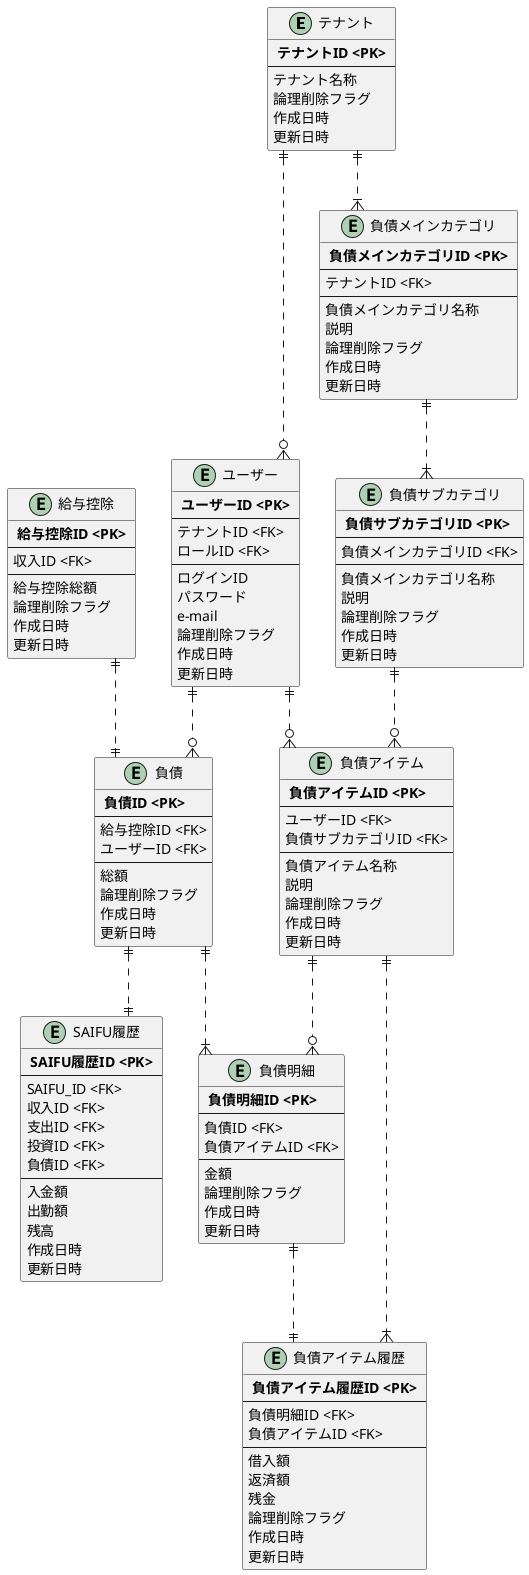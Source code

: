 @startuml ER_Concept
skinparam linetype ortho

' Entity
entity "テナント" as tenant {
  ** テナントID <PK> **
  --
  テナント名称
  論理削除フラグ
  作成日時
  更新日時
}

entity "ユーザー" as user {
  ** ユーザーID <PK> **
  --
  テナントID <FK>
  ロールID <FK>
  --
  ログインID
  パスワード
  e-mail
  論理削除フラグ
  作成日時
  更新日時
}

entity "SAIFU履歴" as saifuHistory {
  ** SAIFU履歴ID <PK> **
  --
  SAIFU_ID <FK>
  収入ID <FK>
  支出ID <FK>
  投資ID <FK>
  負債ID <FK>
  --
  入金額
  出勤額
  残高
  作成日時
  更新日時
}

entity "給与控除" as salaryDeduction {
  ** 給与控除ID <PK> **
  --
  収入ID <FK>
  --
  給与控除総額
  論理削除フラグ
  作成日時
  更新日時
}

entity "負債" as debt {
  ** 負債ID <PK> **
  --
  給与控除ID <FK>
  ユーザーID <FK>
  --
  総額
  論理削除フラグ
  作成日時
  更新日時
}

entity "負債明細" as debtDetail {
  ** 負債明細ID <PK> **
  --
  負債ID <FK>
  負債アイテムID <FK>
  --
  金額
  論理削除フラグ
  作成日時
  更新日時
}

entity "負債アイテム" as debtItem {
  ** 負債アイテムID <PK> **
  --
  ユーザーID <FK>
  負債サブカテゴリID <FK>
  --
  負債アイテム名称
  説明
  論理削除フラグ
  作成日時
  更新日時
}

entity "負債アイテム履歴" as debtItemHistory {
  ** 負債アイテム履歴ID <PK> **
  --
  負債明細ID <FK>
  負債アイテムID <FK>
  --
  借入額
  返済額
  残金
  論理削除フラグ
  作成日時
  更新日時
}

entity "負債メインカテゴリ" as debtCategoryMain {
  ** 負債メインカテゴリID <PK> **
  --
  テナントID <FK>
  --
  負債メインカテゴリ名称
  説明
  論理削除フラグ
  作成日時
  更新日時
}

entity "負債サブカテゴリ" as debtCategorySub {
  ** 負債サブカテゴリID <PK> **
  --
  負債メインカテゴリID <FK>
  --
  負債メインカテゴリ名称
  説明
  論理削除フラグ
  作成日時
  更新日時
}



' Relation

' Account
tenant ||..o{user

' Debt
tenant ||..|{debtCategoryMain
debtCategoryMain ||..|{debtCategorySub
debtCategorySub ||..o{debtItem
salaryDeduction ||..||debt
debt ||..|{debtDetail
debt ||..||saifuHistory
debtDetail ||..||debtItemHistory
debtItem ||..o{debtDetail
debtItem ||..|{debtItemHistory
user ||..o{debt
user ||..o{debtItem

@enduml